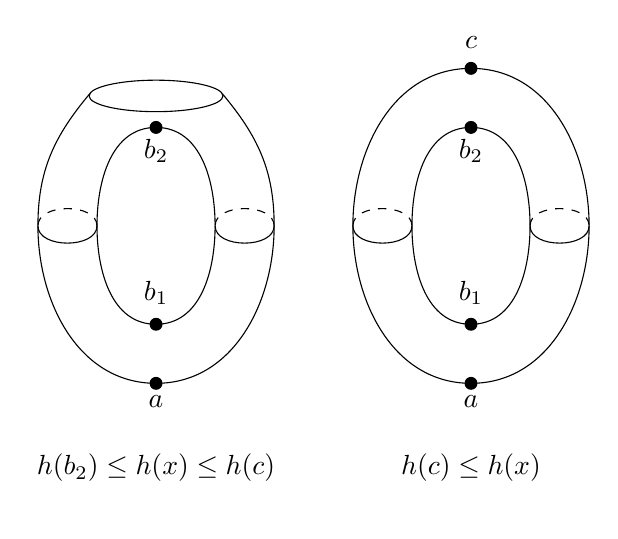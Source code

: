 \begin{tikzpicture}
	%Figure at the left
	\draw [] (-1.16,1.68) to [out=310,in=90] (-0.5,0) to [out=270,in=0] (-2,-2) to [out=180,in=270] (-3.5,0) to [out=90,in=230] (-2.84,1.68);
	\draw [] (-1.25,0) to [out=270,in=0] (-2,-1.25) to [out=180,in=270] (-2.75,0) to [out=90,in=180] (-2,1.25) to [out=0,in=90] (-1.25,0);
	\draw [] (-0.5,0) to [out=270,in=270] (-1.25,0);
	\draw [dashed] (-0.5,0) to [out=90,in=90] (-1.25,0);
	\draw [] (-2.75,0) to [out=270,in=270] (-3.5,0);
	\draw [dashed] (-2.75,0) to [out=90,in=90] (-3.5,0);

	%Section at the top
	\draw (-2,1.65) ellipse (8.5mm and 2mm);

	%Critical point b_2
	\draw [fill] (-2,1.25) circle [radius=0.75mm]
	node [label={[below,yshift=-1.5mm]$b_2$}] {};
	%Critical point b_1
	\draw [fill] (-2,-1.25) circle [radius=0.75mm]
	node [label={[above]$b_1$}] {};
	%Critical point a
	\draw [fill] (-2,-2) circle [radius=0.75mm]
	node [label={[below,yshift=-1.5mm]$a$}] {};
	%Label of the region
	\draw (-2,-3.5) node [label={$h(b_2) \leq h(x) \leq h(c)$}]{};

	%Figure at the right (Torus)
	\draw [] (2,2) to [out=0,in=90] (3.5,0) to [out=270,in=0] (2,-2) to [out=180,in=270] (0.5,0) to [out=90,in=180] (2,2);
	\draw [] (2.75,0) to [out=270,in=0] (2,-1.25) to [out=180,in=270] (1.25,0) to [out=90,in=180] (2,1.25) to [out=0,in=90] (2.75,0);
	\draw [] (0.5,0) to [out=270,in=270] (1.25,0);
	\draw [dashed] (0.5,0) to [out=90,in=90] (1.25,0);
	\draw [] (2.75,0) to [out=270,in=270] (3.5,0);
	\draw [dashed] (2.75,0) to [out=90,in=90] (3.5,0);

	%Critical point c
	\draw [fill] (2,2) circle [radius=0.75mm]
	node [label={[above]$c$}] {};
	%Critical point b_2
	\draw [fill] (2,1.25) circle [radius=0.75mm]
	node [label={[below,yshift=-1.5mm]$b_2$}] {};
	%Critical point b_1
	\draw [fill] (2,-1.25) circle [radius=0.75mm]
	node [label={[above]$b_1$}] {};
	%Critical point a
	\draw [fill] (2,-2) circle [radius=0.75mm]
	node [label={[below,yshift=-1.5mm]$a$}] {};
	%Label of the region
	\draw (2,-3.5) node [label={$h(c) \leq h(x)$}]{};
\end{tikzpicture}
